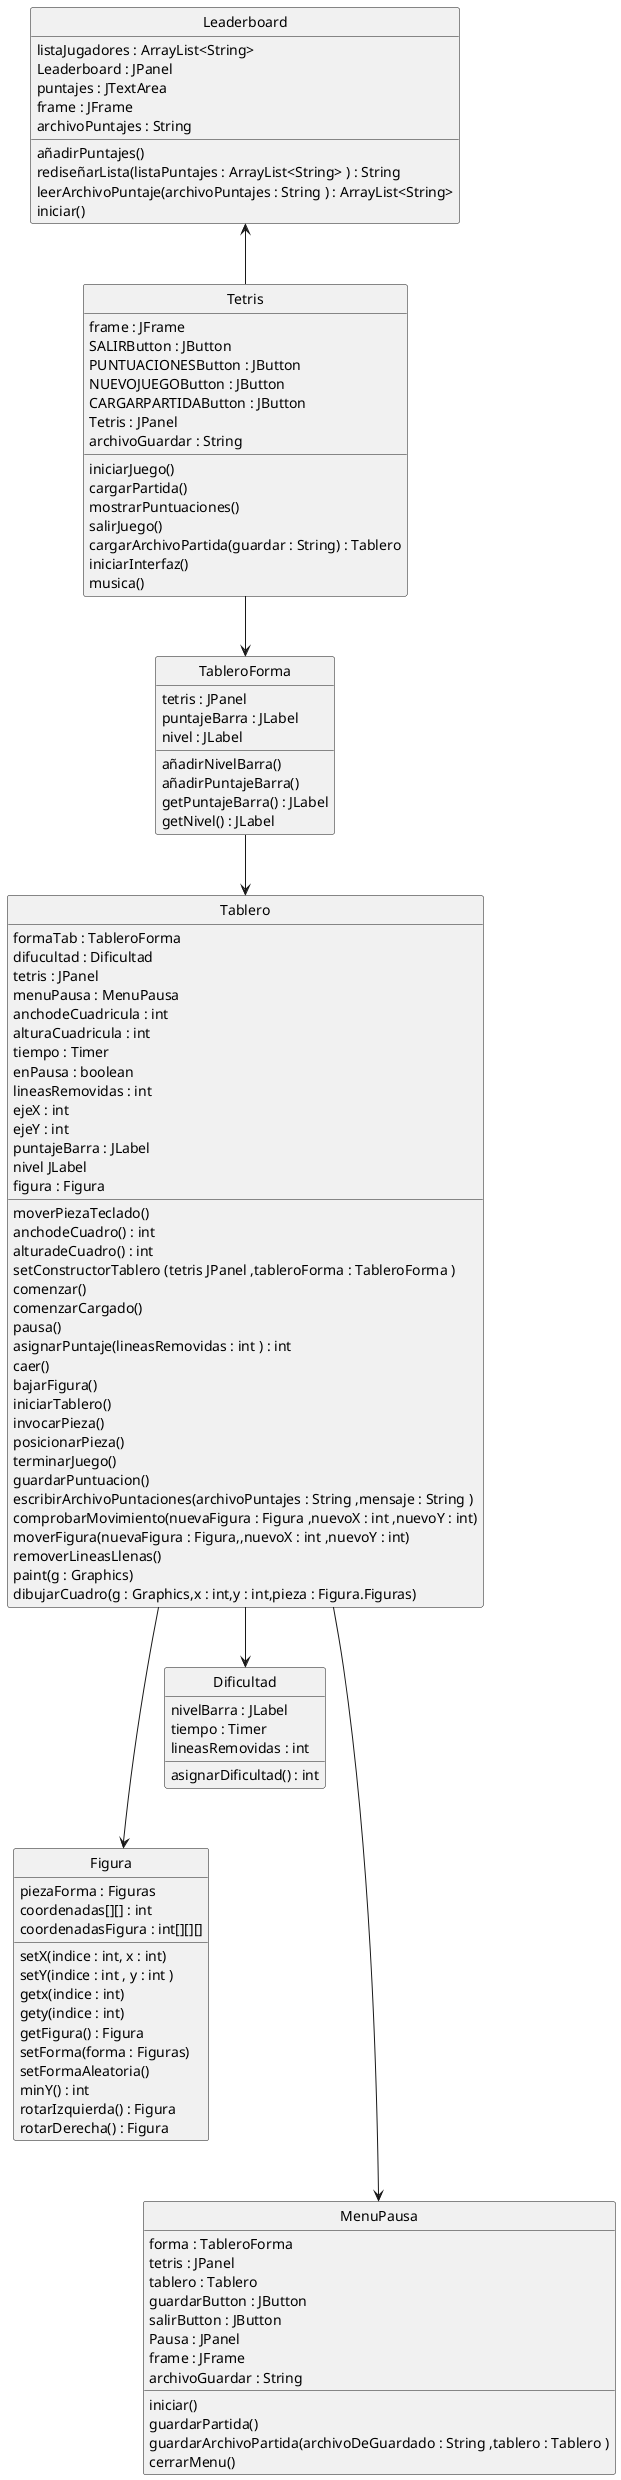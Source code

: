 @startuml
hide circle
'https://plantuml.com/class-diagram

class Figura{
    piezaForma : Figuras
    coordenadas[][] : int
    coordenadasFigura : int[][][]
    setX(indice : int, x : int)
    setY(indice : int , y : int )
    getx(indice : int)
    gety(indice : int)
    getFigura() : Figura
    setForma(forma : Figuras)
    setFormaAleatoria()
    minY() : int
    rotarIzquierda() : Figura
    rotarDerecha() : Figura
}

'class PiezaL {
'dimension
'}
'
'class PiezaS {
'dimension
'}
'class PiezaC {
'dimension
'}
'class PiezaI {
'dimension
'}

'PiezaL --|> Figura
'PiezaS --|> Figura
'PiezaC --|> Figura
'PiezaI --|> Figura
'PiezaT --|> Figura

class Tablero{
    formaTab : TableroForma
    difucultad : Dificultad
    tetris : JPanel
    menuPausa : MenuPausa
    anchodeCuadricula : int
    alturaCuadricula : int
    tiempo : Timer
    enPausa : boolean
    lineasRemovidas : int
    ejeX : int
    ejeY : int
    puntajeBarra : JLabel
    nivel JLabel
    figura : Figura
    moverPiezaTeclado()
    anchodeCuadro() : int
    alturadeCuadro() : int
    setConstructorTablero (tetris JPanel ,tableroForma : TableroForma )
    comenzar()
    comenzarCargado()
    pausa()
    asignarPuntaje(lineasRemovidas : int ) : int
    caer()
    bajarFigura()
    iniciarTablero()
    invocarPieza()
    posicionarPieza()
    terminarJuego()
    guardarPuntuacion()
    escribirArchivoPuntaciones(archivoPuntajes : String ,mensaje : String )
    comprobarMovimiento(nuevaFigura : Figura ,nuevoX : int ,nuevoY : int)
    moverFigura(nuevaFigura : Figura,,nuevoX : int ,nuevoY : int)
    removerLineasLlenas()
    paint(g : Graphics)
    dibujarCuadro(g : Graphics,x : int,y : int,pieza : Figura.Figuras)

}

class Leaderboard{
    listaJugadores : ArrayList<String>
    Leaderboard : JPanel
    puntajes : JTextArea
    frame : JFrame
    archivoPuntajes : String
    añadirPuntajes()
    rediseñarLista(listaPuntajes : ArrayList<String> ) : String
    leerArchivoPuntaje(archivoPuntajes : String ) : ArrayList<String>
    iniciar()
}
 class Dificultad{
    nivelBarra : JLabel
    tiempo : Timer
    lineasRemovidas : int
    asignarDificultad() : int
}

class MenuPausa{
    forma : TableroForma
    tetris : JPanel
    tablero : Tablero
    guardarButton : JButton
    salirButton : JButton
    Pausa : JPanel
    frame : JFrame
    archivoGuardar : String
    iniciar()
    guardarPartida()
    guardarArchivoPartida(archivoDeGuardado : String ,tablero : Tablero )
    cerrarMenu()
}
class Tetris{
    frame : JFrame
    SALIRButton : JButton
    PUNTUACIONESButton : JButton
    NUEVOJUEGOButton : JButton
    CARGARPARTIDAButton : JButton
    Tetris : JPanel
    archivoGuardar : String
    iniciarJuego()
    cargarPartida()
    mostrarPuntuaciones()
    salirJuego()
    cargarArchivoPartida(guardar : String) : Tablero
    iniciarInterfaz()
    musica()
}

class TableroForma{
    tetris : JPanel
    puntajeBarra : JLabel
    nivel : JLabel
    añadirNivelBarra()
    añadirPuntajeBarra()
    getPuntajeBarra() : JLabel
    getNivel() : JLabel
}
Tetris-->TableroForma
TableroForma-->Tablero
Tablero----> MenuPausa
Tablero --> Dificultad
Tablero ---> Figura
Leaderboard <--Tetris








@enduml